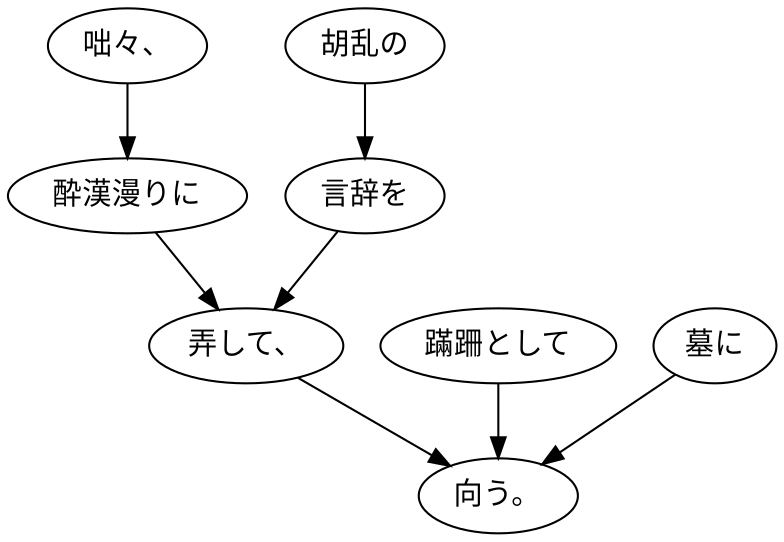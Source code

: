 digraph graph5799 {
	node0 [label="咄々、"];
	node1 [label="酔漢漫りに"];
	node2 [label="胡乱の"];
	node3 [label="言辞を"];
	node4 [label="弄して、"];
	node5 [label="蹣跚として"];
	node6 [label="墓に"];
	node7 [label="向う。"];
	node0 -> node1;
	node1 -> node4;
	node2 -> node3;
	node3 -> node4;
	node4 -> node7;
	node5 -> node7;
	node6 -> node7;
}
